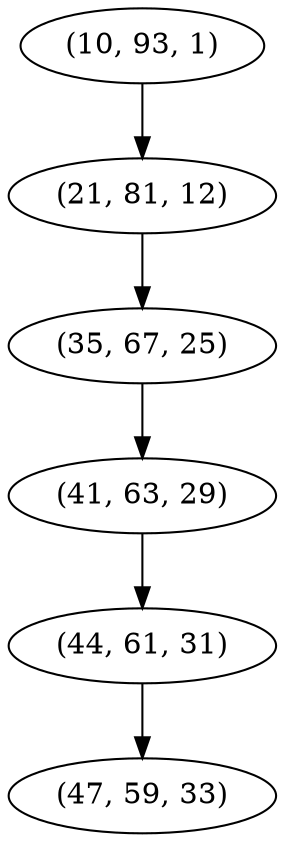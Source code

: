 digraph tree {
    "(10, 93, 1)";
    "(21, 81, 12)";
    "(35, 67, 25)";
    "(41, 63, 29)";
    "(44, 61, 31)";
    "(47, 59, 33)";
    "(10, 93, 1)" -> "(21, 81, 12)";
    "(21, 81, 12)" -> "(35, 67, 25)";
    "(35, 67, 25)" -> "(41, 63, 29)";
    "(41, 63, 29)" -> "(44, 61, 31)";
    "(44, 61, 31)" -> "(47, 59, 33)";
}
